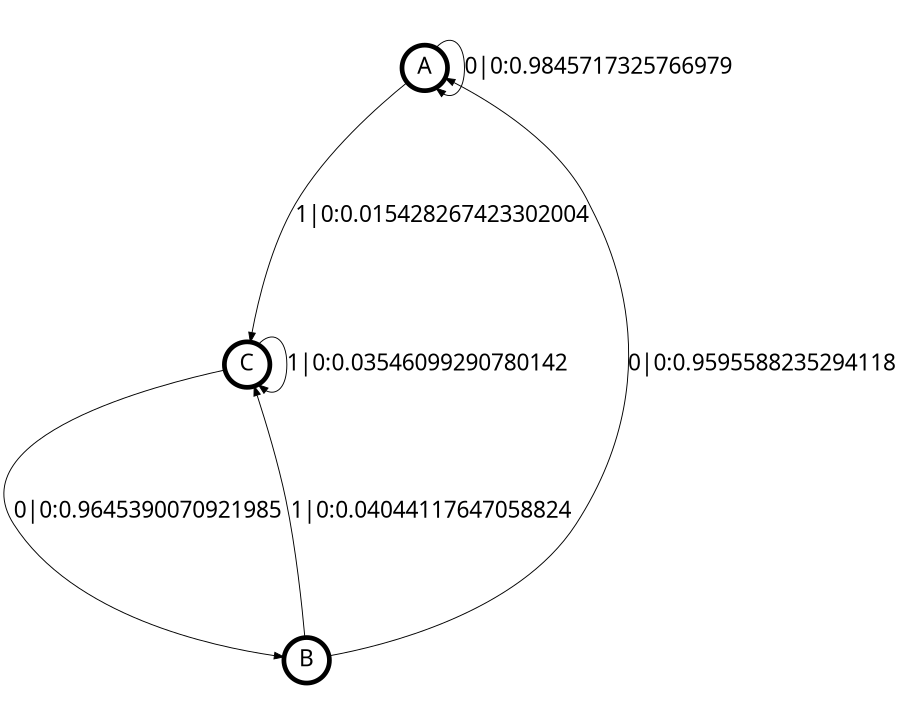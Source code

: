 digraph  {
size = "6,8.5";
ratio = "fill";
node
[shape = circle];
node [fontsize = 24];
node [penwidth = 5];
edge [fontsize = 24];
node [fontname = "CMU Serif Roman"];
graph [fontname = "CMU Serif Roman"];
edge [fontname = "CMU Serif Roman"];
A -> A [label = "0|0:0.9845717325766979\l"];
A -> C [label = "1|0:0.015428267423302004\l"];
B -> A [label = "0|0:0.9595588235294118\l"];
B -> C [label = "1|0:0.04044117647058824\l"];
C -> B [label = "0|0:0.9645390070921985\l"];
C -> C [label = "1|0:0.03546099290780142\l"];
}